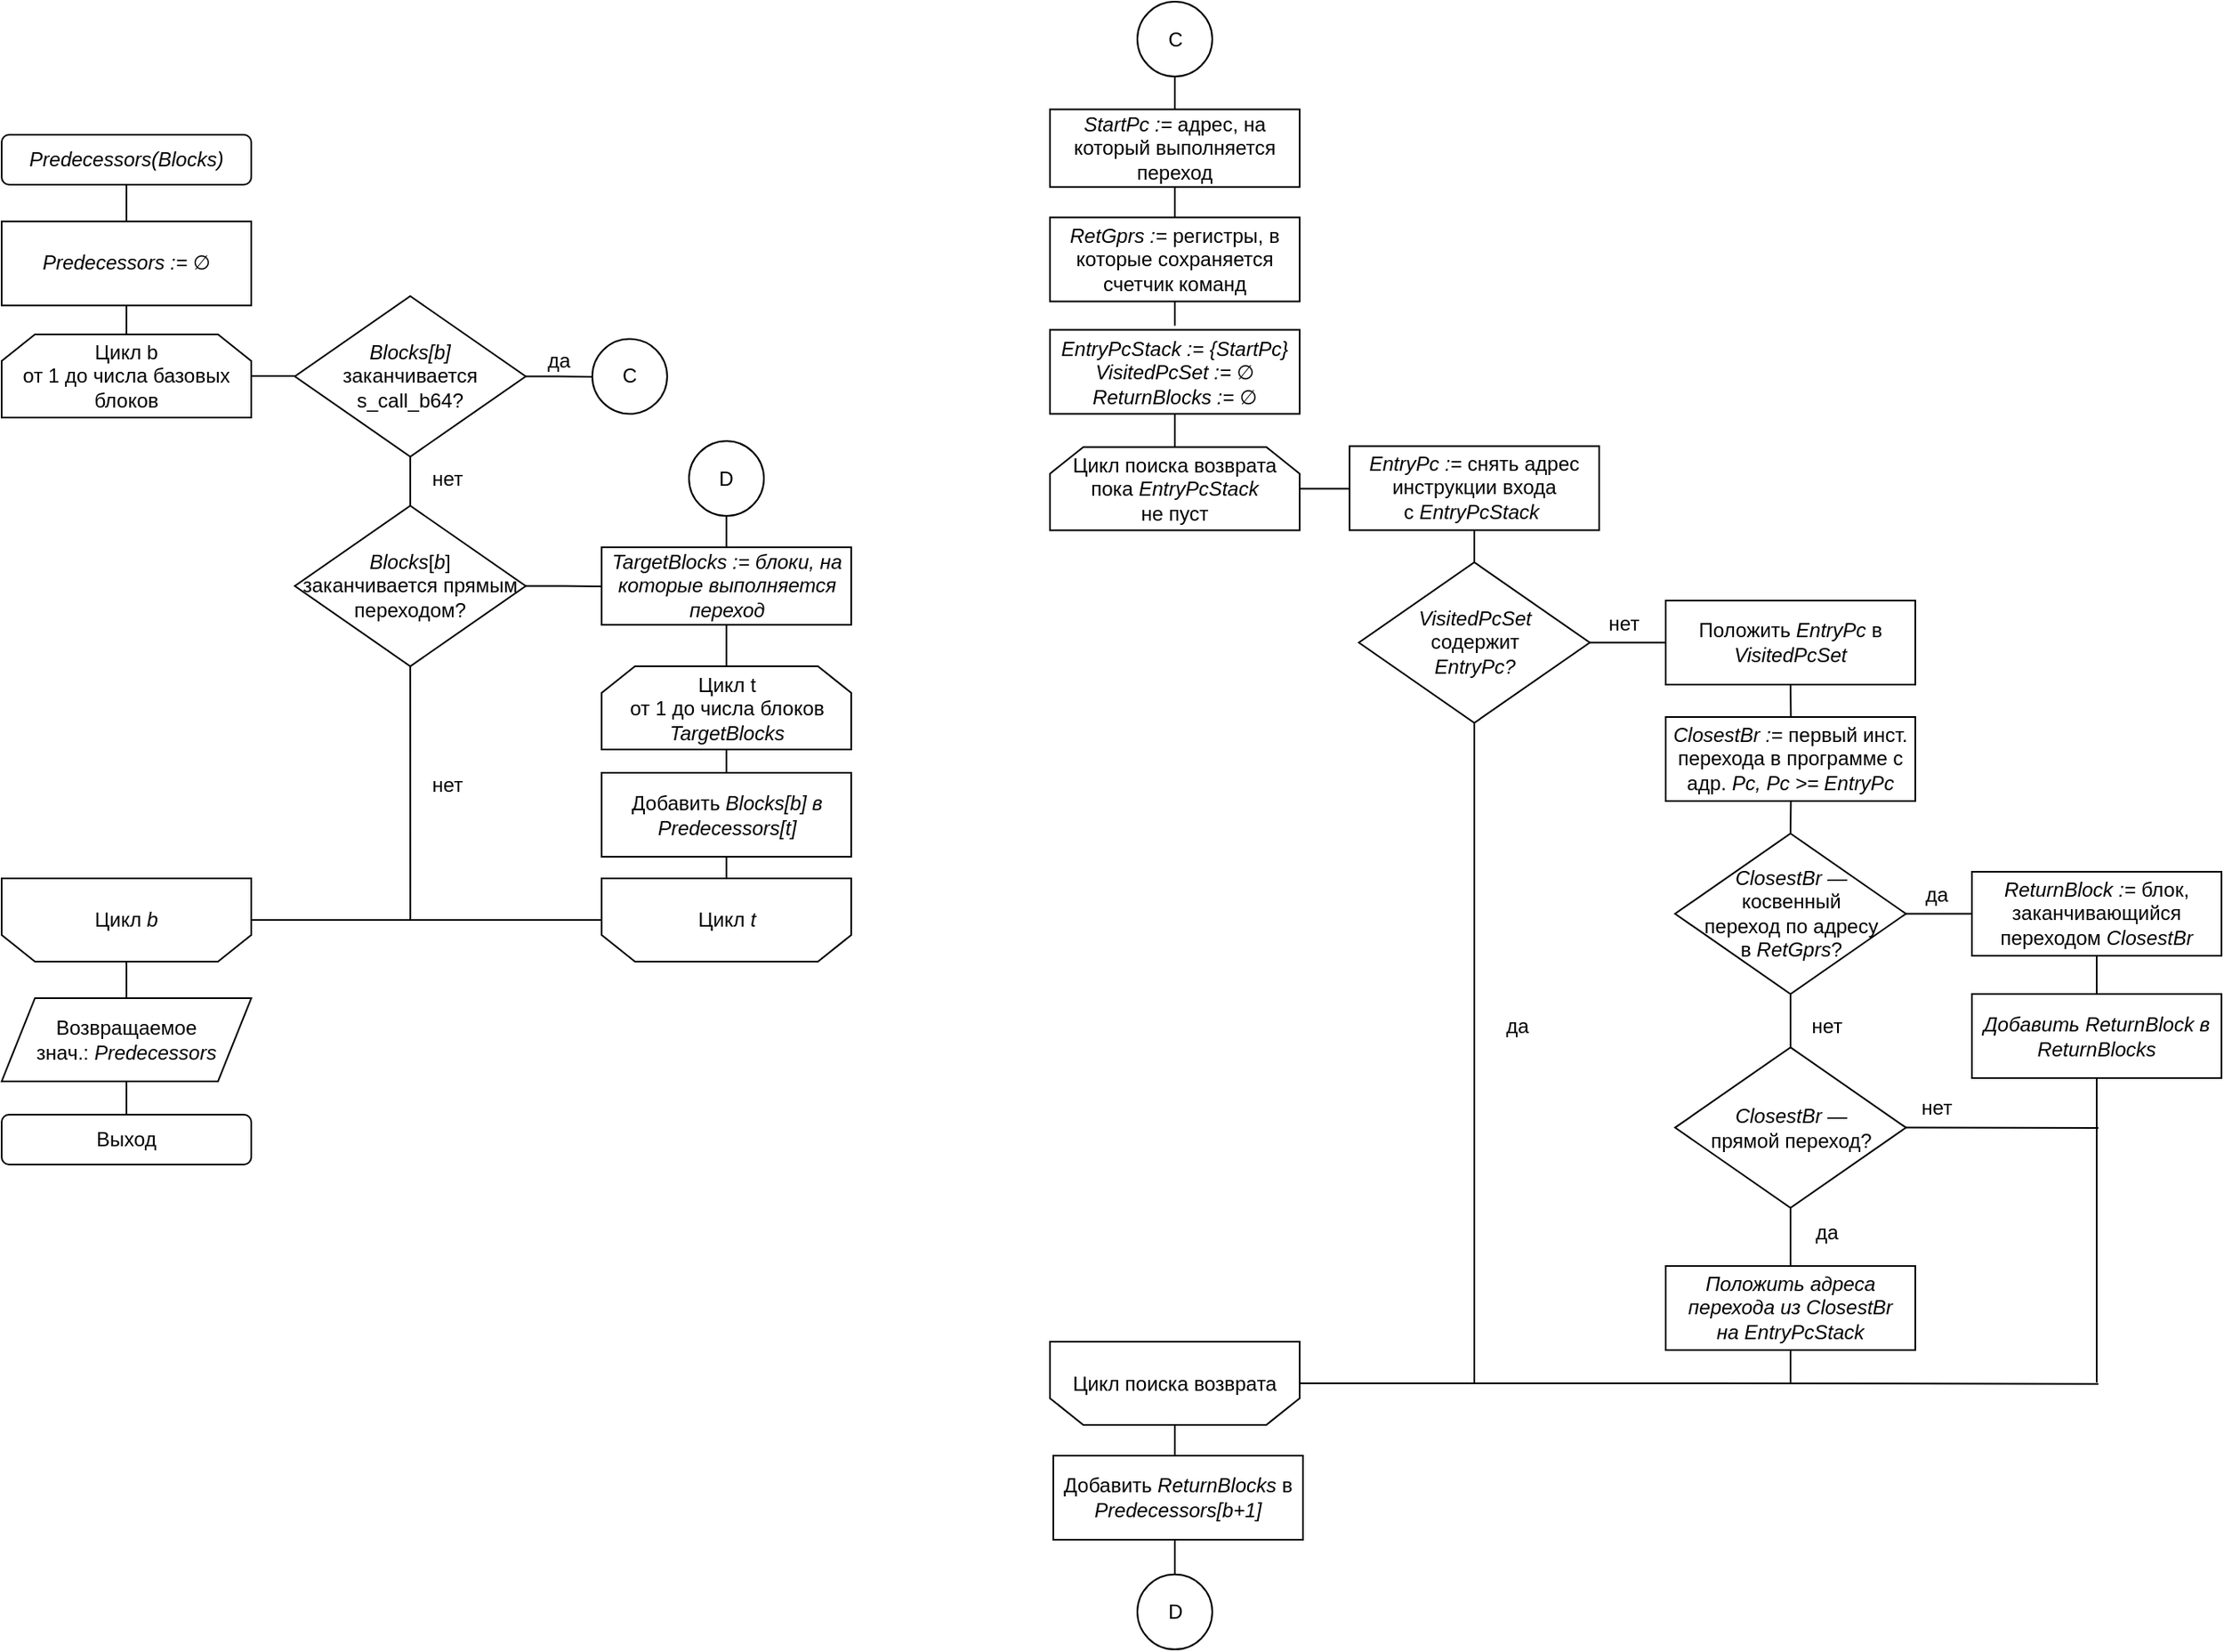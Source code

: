 <mxfile>
    <diagram id="kXjguaJR83eCiCNNUklo" name="Page-1">
        <mxGraphModel dx="-219" dy="1161" grid="0" gridSize="10" guides="1" tooltips="1" connect="1" arrows="1" fold="1" page="0" pageScale="1" pageWidth="850" pageHeight="1100" math="0" shadow="0">
            <root>
                <mxCell id="0"/>
                <mxCell id="1" parent="0"/>
                <mxCell id="536" style="edgeStyle=orthogonalEdgeStyle;rounded=0;orthogonalLoop=1;jettySize=auto;html=1;exitX=0.5;exitY=1;exitDx=0;exitDy=0;entryX=0.5;entryY=0;entryDx=0;entryDy=0;endArrow=none;endFill=0;" parent="1" source="567" target="539" edge="1">
                    <mxGeometry relative="1" as="geometry"/>
                </mxCell>
                <mxCell id="537" value="&lt;i&gt;Predecessors(Blocks)&lt;/i&gt;" style="rounded=1;whiteSpace=wrap;html=1;" parent="1" vertex="1">
                    <mxGeometry x="1260" y="-50" width="150" height="30" as="geometry"/>
                </mxCell>
                <mxCell id="647" style="edgeStyle=orthogonalEdgeStyle;rounded=0;orthogonalLoop=1;jettySize=auto;html=1;exitX=1;exitY=0.5;exitDx=0;exitDy=0;entryX=0;entryY=0.5;entryDx=0;entryDy=0;endArrow=none;endFill=0;" parent="1" source="539" target="628" edge="1">
                    <mxGeometry relative="1" as="geometry"/>
                </mxCell>
                <mxCell id="539" value="Цикл b&lt;br&gt;от 1 до числа базовых блоков" style="shape=loopLimit;whiteSpace=wrap;html=1;" parent="1" vertex="1">
                    <mxGeometry x="1260" y="70" width="150" height="50" as="geometry"/>
                </mxCell>
                <mxCell id="541" style="edgeStyle=orthogonalEdgeStyle;rounded=0;orthogonalLoop=1;jettySize=auto;html=1;exitX=0.5;exitY=1;exitDx=0;exitDy=0;entryX=0.5;entryY=0;entryDx=0;entryDy=0;endArrow=none;endFill=0;" parent="1" source="542" target="546" edge="1">
                    <mxGeometry relative="1" as="geometry"/>
                </mxCell>
                <mxCell id="542" value="Цикл&lt;i&gt;&amp;nbsp;b&lt;/i&gt;" style="shape=loopLimit;whiteSpace=wrap;html=1;flipV=1;" parent="1" vertex="1">
                    <mxGeometry x="1260" y="397" width="150" height="50" as="geometry"/>
                </mxCell>
                <mxCell id="544" value="Выход" style="rounded=1;whiteSpace=wrap;html=1;" parent="1" vertex="1">
                    <mxGeometry x="1260" y="539" width="150" height="30" as="geometry"/>
                </mxCell>
                <mxCell id="545" style="edgeStyle=orthogonalEdgeStyle;rounded=0;orthogonalLoop=1;jettySize=auto;html=1;exitX=0.5;exitY=1;exitDx=0;exitDy=0;entryX=0.5;entryY=0;entryDx=0;entryDy=0;endArrow=none;endFill=0;" parent="1" source="546" target="544" edge="1">
                    <mxGeometry relative="1" as="geometry"/>
                </mxCell>
                <mxCell id="546" value="Возвращаемое&lt;br&gt;знач.: &lt;i&gt;Predecessors&lt;/i&gt;" style="shape=parallelogram;perimeter=parallelogramPerimeter;whiteSpace=wrap;html=1;fixedSize=1;" parent="1" vertex="1">
                    <mxGeometry x="1260" y="469" width="150" height="50" as="geometry"/>
                </mxCell>
                <mxCell id="567" value="&lt;i&gt;Predecessors :=&amp;nbsp;&lt;/i&gt;∅" style="rounded=0;whiteSpace=wrap;html=1;" parent="1" vertex="1">
                    <mxGeometry x="1260" y="2.12" width="150" height="50.5" as="geometry"/>
                </mxCell>
                <mxCell id="568" style="edgeStyle=orthogonalEdgeStyle;rounded=0;orthogonalLoop=1;jettySize=auto;html=1;exitX=0.5;exitY=1;exitDx=0;exitDy=0;entryX=0.5;entryY=0;entryDx=0;entryDy=0;endArrow=none;endFill=0;" parent="1" source="537" target="567" edge="1">
                    <mxGeometry relative="1" as="geometry">
                        <mxPoint x="1335" y="-10" as="sourcePoint"/>
                        <mxPoint x="1335" y="70" as="targetPoint"/>
                    </mxGeometry>
                </mxCell>
                <mxCell id="615" style="edgeStyle=orthogonalEdgeStyle;rounded=0;orthogonalLoop=1;jettySize=auto;html=1;exitX=0.5;exitY=1;exitDx=0;exitDy=0;entryX=0.5;entryY=0;entryDx=0;entryDy=0;endArrow=none;endFill=0;" parent="1" source="586" target="593" edge="1">
                    <mxGeometry relative="1" as="geometry"/>
                </mxCell>
                <mxCell id="586" value="&lt;i&gt;StartPc := &lt;/i&gt;адрес, на который выполняется переход&lt;i&gt;&lt;br&gt;&lt;/i&gt;" style="rounded=0;whiteSpace=wrap;html=1;" parent="1" vertex="1">
                    <mxGeometry x="1890" y="-65.25" width="150" height="46.63" as="geometry"/>
                </mxCell>
                <mxCell id="638" style="edgeStyle=orthogonalEdgeStyle;rounded=0;orthogonalLoop=1;jettySize=auto;html=1;exitX=1;exitY=0.5;exitDx=0;exitDy=0;endArrow=none;endFill=0;" parent="1" source="587" edge="1">
                    <mxGeometry relative="1" as="geometry">
                        <mxPoint x="1620.56" y="221.448" as="targetPoint"/>
                    </mxGeometry>
                </mxCell>
                <mxCell id="652" style="edgeStyle=orthogonalEdgeStyle;rounded=0;orthogonalLoop=1;jettySize=auto;html=1;exitX=0.5;exitY=1;exitDx=0;exitDy=0;entryX=1;entryY=0.5;entryDx=0;entryDy=0;endArrow=none;endFill=0;" parent="1" source="587" target="542" edge="1">
                    <mxGeometry relative="1" as="geometry"/>
                </mxCell>
                <mxCell id="587" value="&lt;i&gt;Blocks&lt;/i&gt;[&lt;i&gt;b&lt;/i&gt;]&lt;br&gt;заканчивается прямым переходом?" style="rhombus;whiteSpace=wrap;html=1;" parent="1" vertex="1">
                    <mxGeometry x="1436.18" y="173" width="138.75" height="96.5" as="geometry"/>
                </mxCell>
                <mxCell id="606" style="edgeStyle=orthogonalEdgeStyle;rounded=0;orthogonalLoop=1;jettySize=auto;html=1;exitX=1;exitY=0.5;exitDx=0;exitDy=0;entryX=0;entryY=0.5;entryDx=0;entryDy=0;endArrow=none;endFill=0;" parent="1" source="589" target="590" edge="1">
                    <mxGeometry relative="1" as="geometry"/>
                </mxCell>
                <mxCell id="589" value="Цикл поиска возврата&lt;br&gt;пока&amp;nbsp;&lt;i&gt;EntryPcStack&lt;/i&gt;&lt;i&gt;&lt;br&gt;&lt;/i&gt;не пуст" style="shape=loopLimit;whiteSpace=wrap;html=1;" parent="1" vertex="1">
                    <mxGeometry x="1890" y="137.7" width="150" height="50" as="geometry"/>
                </mxCell>
                <mxCell id="666" style="edgeStyle=orthogonalEdgeStyle;rounded=0;orthogonalLoop=1;jettySize=auto;html=1;exitX=0.5;exitY=1;exitDx=0;exitDy=0;entryX=0.5;entryY=0;entryDx=0;entryDy=0;endArrow=none;endFill=0;" edge="1" parent="1" source="590" target="665">
                    <mxGeometry relative="1" as="geometry"/>
                </mxCell>
                <mxCell id="590" value="&lt;i&gt;EntryPc := &lt;/i&gt;снять адрес инструкции входа с&lt;i&gt;&amp;nbsp;&lt;/i&gt;&lt;i&gt;EntryPcStack&lt;/i&gt;&lt;i&gt;&amp;nbsp;&lt;br&gt;&lt;/i&gt;" style="rounded=0;whiteSpace=wrap;html=1;" parent="1" vertex="1">
                    <mxGeometry x="2070" y="137.2" width="150" height="50.5" as="geometry"/>
                </mxCell>
                <mxCell id="604" style="edgeStyle=orthogonalEdgeStyle;rounded=0;orthogonalLoop=1;jettySize=auto;html=1;exitX=0.5;exitY=1;exitDx=0;exitDy=0;entryX=0.5;entryY=0;entryDx=0;entryDy=0;endArrow=none;endFill=0;" parent="1" source="657" target="598" edge="1">
                    <mxGeometry relative="1" as="geometry"/>
                </mxCell>
                <mxCell id="612" style="edgeStyle=orthogonalEdgeStyle;rounded=0;orthogonalLoop=1;jettySize=auto;html=1;exitX=1;exitY=0.5;exitDx=0;exitDy=0;entryX=0;entryY=0.5;entryDx=0;entryDy=0;endArrow=none;endFill=0;" parent="1" source="591" edge="1">
                    <mxGeometry relative="1" as="geometry">
                        <mxPoint x="2444.37" y="418.25" as="targetPoint"/>
                    </mxGeometry>
                </mxCell>
                <mxCell id="591" value="&lt;i&gt;ClosestBr —&lt;br&gt;&lt;/i&gt;косвенный&lt;br&gt;переход по адресу&lt;br&gt;в &lt;i&gt;RetGprs&lt;/i&gt;?" style="rhombus;whiteSpace=wrap;html=1;" parent="1" vertex="1">
                    <mxGeometry x="2265.62" y="370.0" width="138.75" height="96.5" as="geometry"/>
                </mxCell>
                <mxCell id="616" style="edgeStyle=orthogonalEdgeStyle;rounded=0;orthogonalLoop=1;jettySize=auto;html=1;exitX=0.5;exitY=1;exitDx=0;exitDy=0;endArrow=none;endFill=0;" parent="1" source="593" edge="1">
                    <mxGeometry relative="1" as="geometry">
                        <mxPoint x="1965" y="64.7" as="targetPoint"/>
                    </mxGeometry>
                </mxCell>
                <mxCell id="593" value="&lt;i&gt;RetGprs :=&amp;nbsp;&lt;/i&gt;регистры, в которые сохраняется счетчик команд&lt;i&gt;&lt;br&gt;&lt;/i&gt;" style="rounded=0;whiteSpace=wrap;html=1;" parent="1" vertex="1">
                    <mxGeometry x="1890" y="-0.3" width="150" height="50.5" as="geometry"/>
                </mxCell>
                <mxCell id="617" style="edgeStyle=orthogonalEdgeStyle;rounded=0;orthogonalLoop=1;jettySize=auto;html=1;exitX=0.5;exitY=1;exitDx=0;exitDy=0;entryX=0.5;entryY=0;entryDx=0;entryDy=0;endArrow=none;endFill=0;" parent="1" target="589" edge="1">
                    <mxGeometry relative="1" as="geometry">
                        <mxPoint x="1965" y="112.33" as="sourcePoint"/>
                    </mxGeometry>
                </mxCell>
                <mxCell id="608" style="edgeStyle=orthogonalEdgeStyle;rounded=0;orthogonalLoop=1;jettySize=auto;html=1;exitX=0.5;exitY=1;exitDx=0;exitDy=0;entryX=0.5;entryY=0;entryDx=0;entryDy=0;endArrow=none;endFill=0;" parent="1" target="591" edge="1">
                    <mxGeometry relative="1" as="geometry">
                        <mxPoint x="2335" y="280.5" as="sourcePoint"/>
                    </mxGeometry>
                </mxCell>
                <mxCell id="675" style="edgeStyle=orthogonalEdgeStyle;rounded=0;orthogonalLoop=1;jettySize=auto;html=1;exitX=0.5;exitY=1;exitDx=0;exitDy=0;endArrow=none;endFill=0;" edge="1" parent="1" source="598">
                    <mxGeometry relative="1" as="geometry">
                        <mxPoint x="2335" y="700" as="targetPoint"/>
                    </mxGeometry>
                </mxCell>
                <mxCell id="598" value="&lt;i&gt;Положить адреса перехода из ClosestBr&lt;br&gt;на EntryPcStack&lt;br&gt;&lt;/i&gt;" style="rounded=0;whiteSpace=wrap;html=1;" parent="1" vertex="1">
                    <mxGeometry x="2260" y="630.0" width="150" height="50.5" as="geometry"/>
                </mxCell>
                <mxCell id="659" style="edgeStyle=orthogonalEdgeStyle;rounded=0;orthogonalLoop=1;jettySize=auto;html=1;exitX=0.5;exitY=1;exitDx=0;exitDy=0;entryX=0.5;entryY=0;entryDx=0;entryDy=0;endArrow=none;endFill=0;" parent="1" source="600" target="619" edge="1">
                    <mxGeometry relative="1" as="geometry"/>
                </mxCell>
                <mxCell id="600" value="&lt;i&gt;ReturnBlock := &lt;/i&gt;блок, заканчивающийся переходом&lt;i&gt; ClosestBr&lt;br&gt;&lt;/i&gt;" style="rounded=0;whiteSpace=wrap;html=1;" parent="1" vertex="1">
                    <mxGeometry x="2444" y="393.0" width="150" height="50.5" as="geometry"/>
                </mxCell>
                <mxCell id="620" style="edgeStyle=orthogonalEdgeStyle;rounded=0;orthogonalLoop=1;jettySize=auto;html=1;exitX=0.5;exitY=1;exitDx=0;exitDy=0;entryX=0.5;entryY=0;entryDx=0;entryDy=0;endArrow=none;endFill=0;" parent="1" source="601" edge="1">
                    <mxGeometry relative="1" as="geometry">
                        <mxPoint x="1965" y="744.0" as="targetPoint"/>
                    </mxGeometry>
                </mxCell>
                <mxCell id="677" style="edgeStyle=orthogonalEdgeStyle;rounded=0;orthogonalLoop=1;jettySize=auto;html=1;exitX=1;exitY=0.5;exitDx=0;exitDy=0;endArrow=none;endFill=0;" edge="1" parent="1" source="601">
                    <mxGeometry relative="1" as="geometry">
                        <mxPoint x="2520" y="700.833" as="targetPoint"/>
                    </mxGeometry>
                </mxCell>
                <mxCell id="601" value="Цикл поиска возврата" style="shape=loopLimit;whiteSpace=wrap;html=1;flipV=1;" parent="1" vertex="1">
                    <mxGeometry x="1890" y="675.5" width="150" height="50" as="geometry"/>
                </mxCell>
                <mxCell id="609" value="да" style="text;html=1;strokeColor=none;fillColor=none;align=center;verticalAlign=middle;whiteSpace=wrap;rounded=0;" parent="1" vertex="1">
                    <mxGeometry x="2403.37" y="396.75" width="40" height="20" as="geometry"/>
                </mxCell>
                <mxCell id="614" value="нет" style="text;html=1;strokeColor=none;fillColor=none;align=center;verticalAlign=middle;whiteSpace=wrap;rounded=0;" parent="1" vertex="1">
                    <mxGeometry x="2337" y="475.75" width="40" height="20" as="geometry"/>
                </mxCell>
                <mxCell id="656" style="edgeStyle=orthogonalEdgeStyle;rounded=0;orthogonalLoop=1;jettySize=auto;html=1;exitX=0.5;exitY=1;exitDx=0;exitDy=0;entryX=0.5;entryY=0;entryDx=0;entryDy=0;endArrow=none;endFill=0;" parent="1" source="618" target="655" edge="1">
                    <mxGeometry relative="1" as="geometry"/>
                </mxCell>
                <mxCell id="618" value="Добавить&lt;i&gt; ReturnBlocks &lt;/i&gt;в&lt;i&gt; Predecessors[b+1]&lt;br&gt;&lt;/i&gt;" style="rounded=0;whiteSpace=wrap;html=1;" parent="1" vertex="1">
                    <mxGeometry x="1892" y="744.0" width="150" height="50.5" as="geometry"/>
                </mxCell>
                <mxCell id="676" style="edgeStyle=orthogonalEdgeStyle;rounded=0;orthogonalLoop=1;jettySize=auto;html=1;exitX=0.5;exitY=1;exitDx=0;exitDy=0;endArrow=none;endFill=0;" edge="1" parent="1" source="619">
                    <mxGeometry relative="1" as="geometry">
                        <mxPoint x="2519" y="700" as="targetPoint"/>
                    </mxGeometry>
                </mxCell>
                <mxCell id="619" value="&lt;i&gt;Добавить ReturnBlock в ReturnBlocks&lt;br&gt;&lt;/i&gt;" style="rounded=0;whiteSpace=wrap;html=1;" parent="1" vertex="1">
                    <mxGeometry x="2444" y="466.5" width="150" height="50.5" as="geometry"/>
                </mxCell>
                <mxCell id="631" style="edgeStyle=orthogonalEdgeStyle;rounded=0;orthogonalLoop=1;jettySize=auto;html=1;exitX=1;exitY=0.5;exitDx=0;exitDy=0;entryX=1;entryY=1;entryDx=0;entryDy=0;endArrow=none;endFill=0;" parent="1" source="628" target="630" edge="1">
                    <mxGeometry relative="1" as="geometry">
                        <Array as="points">
                            <mxPoint x="1594.56" y="94.88"/>
                            <mxPoint x="1614.56" y="95.88"/>
                        </Array>
                    </mxGeometry>
                </mxCell>
                <mxCell id="633" style="edgeStyle=orthogonalEdgeStyle;rounded=0;orthogonalLoop=1;jettySize=auto;html=1;exitX=0.5;exitY=1;exitDx=0;exitDy=0;entryX=0.5;entryY=0;entryDx=0;entryDy=0;endArrow=none;endFill=0;" parent="1" source="628" target="587" edge="1">
                    <mxGeometry relative="1" as="geometry"/>
                </mxCell>
                <mxCell id="628" value="&lt;i&gt;Blocks[b]&lt;br&gt;&lt;/i&gt;заканчивается&lt;br&gt;s_call_b64?" style="rhombus;whiteSpace=wrap;html=1;" parent="1" vertex="1">
                    <mxGeometry x="1436.18" y="47" width="138.75" height="96.5" as="geometry"/>
                </mxCell>
                <mxCell id="629" value="С" style="ellipse;whiteSpace=wrap;html=1;aspect=fixed;" parent="1" vertex="1">
                    <mxGeometry x="1614.93" y="72.75" width="45" height="45" as="geometry"/>
                </mxCell>
                <mxCell id="630" value="да" style="text;html=1;strokeColor=none;fillColor=none;align=center;verticalAlign=middle;whiteSpace=wrap;rounded=0;" parent="1" vertex="1">
                    <mxGeometry x="1574.93" y="75.51" width="40" height="20" as="geometry"/>
                </mxCell>
                <mxCell id="634" value="нет" style="text;html=1;strokeColor=none;fillColor=none;align=center;verticalAlign=middle;whiteSpace=wrap;rounded=0;" parent="1" vertex="1">
                    <mxGeometry x="1507.56" y="146.62" width="40" height="20" as="geometry"/>
                </mxCell>
                <mxCell id="637" value="нет" style="text;html=1;strokeColor=none;fillColor=none;align=center;verticalAlign=middle;whiteSpace=wrap;rounded=0;" parent="1" vertex="1">
                    <mxGeometry x="1507.56" y="330.5" width="40" height="20" as="geometry"/>
                </mxCell>
                <mxCell id="642" style="edgeStyle=orthogonalEdgeStyle;rounded=0;orthogonalLoop=1;jettySize=auto;html=1;exitX=0.5;exitY=1;exitDx=0;exitDy=0;entryX=0.5;entryY=0;entryDx=0;entryDy=0;endArrow=none;endFill=0;" parent="1" source="639" target="641" edge="1">
                    <mxGeometry relative="1" as="geometry"/>
                </mxCell>
                <mxCell id="639" value="&lt;i&gt;TargetBlocks := блоки, на которые выполняется переход&lt;br&gt;&lt;/i&gt;" style="rounded=0;whiteSpace=wrap;html=1;" parent="1" vertex="1">
                    <mxGeometry x="1620.56" y="197.94" width="150" height="46.63" as="geometry"/>
                </mxCell>
                <mxCell id="650" style="edgeStyle=orthogonalEdgeStyle;rounded=0;orthogonalLoop=1;jettySize=auto;html=1;exitX=0.5;exitY=1;exitDx=0;exitDy=0;entryX=0.5;entryY=0;entryDx=0;entryDy=0;endArrow=none;endFill=0;" parent="1" source="641" target="643" edge="1">
                    <mxGeometry relative="1" as="geometry"/>
                </mxCell>
                <mxCell id="641" value="Цикл t&lt;br&gt;от 1 до числа блоков &lt;i&gt;TargetBlocks&lt;/i&gt;" style="shape=loopLimit;whiteSpace=wrap;html=1;" parent="1" vertex="1">
                    <mxGeometry x="1620.56" y="269.5" width="150" height="50" as="geometry"/>
                </mxCell>
                <mxCell id="651" style="edgeStyle=orthogonalEdgeStyle;rounded=0;orthogonalLoop=1;jettySize=auto;html=1;exitX=0.5;exitY=1;exitDx=0;exitDy=0;entryX=0.5;entryY=0;entryDx=0;entryDy=0;endArrow=none;endFill=0;" parent="1" source="643" target="645" edge="1">
                    <mxGeometry relative="1" as="geometry"/>
                </mxCell>
                <mxCell id="643" value="Добавить&lt;i&gt;&amp;nbsp;Blocks[b] в Predecessors[t]&lt;/i&gt;&lt;i&gt;&lt;br&gt;&lt;/i&gt;" style="rounded=0;whiteSpace=wrap;html=1;" parent="1" vertex="1">
                    <mxGeometry x="1620.56" y="333.5" width="150" height="50.5" as="geometry"/>
                </mxCell>
                <mxCell id="653" style="edgeStyle=orthogonalEdgeStyle;rounded=0;orthogonalLoop=1;jettySize=auto;html=1;exitX=0;exitY=0.5;exitDx=0;exitDy=0;entryX=1;entryY=0.5;entryDx=0;entryDy=0;endArrow=none;endFill=0;" parent="1" source="645" target="542" edge="1">
                    <mxGeometry relative="1" as="geometry"/>
                </mxCell>
                <mxCell id="645" value="Цикл&lt;i&gt;&amp;nbsp;t&lt;/i&gt;" style="shape=loopLimit;whiteSpace=wrap;html=1;flipV=1;" parent="1" vertex="1">
                    <mxGeometry x="1620.56" y="397" width="150" height="50" as="geometry"/>
                </mxCell>
                <mxCell id="654" value="" style="edgeStyle=orthogonalEdgeStyle;rounded=0;orthogonalLoop=1;jettySize=auto;html=1;endArrow=none;endFill=0;" parent="1" source="646" target="586" edge="1">
                    <mxGeometry relative="1" as="geometry"/>
                </mxCell>
                <mxCell id="646" value="С" style="ellipse;whiteSpace=wrap;html=1;aspect=fixed;" parent="1" vertex="1">
                    <mxGeometry x="1942.5" y="-130" width="45" height="45" as="geometry"/>
                </mxCell>
                <mxCell id="649" style="edgeStyle=orthogonalEdgeStyle;rounded=0;orthogonalLoop=1;jettySize=auto;html=1;exitX=0.5;exitY=1;exitDx=0;exitDy=0;entryX=0.5;entryY=0;entryDx=0;entryDy=0;endArrow=none;endFill=0;" parent="1" source="648" target="639" edge="1">
                    <mxGeometry relative="1" as="geometry"/>
                </mxCell>
                <mxCell id="648" value="D" style="ellipse;whiteSpace=wrap;html=1;aspect=fixed;" parent="1" vertex="1">
                    <mxGeometry x="1673.06" y="134.12" width="45" height="45" as="geometry"/>
                </mxCell>
                <mxCell id="655" value="D" style="ellipse;whiteSpace=wrap;html=1;aspect=fixed;" parent="1" vertex="1">
                    <mxGeometry x="1942.5" y="815.43" width="45" height="45" as="geometry"/>
                </mxCell>
                <mxCell id="661" style="edgeStyle=orthogonalEdgeStyle;rounded=0;orthogonalLoop=1;jettySize=auto;html=1;exitX=1;exitY=0.5;exitDx=0;exitDy=0;endArrow=none;endFill=0;" parent="1" source="657" edge="1">
                    <mxGeometry relative="1" as="geometry">
                        <mxPoint x="2520" y="547" as="targetPoint"/>
                        <Array as="points">
                            <mxPoint x="2520" y="547"/>
                        </Array>
                    </mxGeometry>
                </mxCell>
                <mxCell id="657" value="&lt;i&gt;ClosestBr —&lt;br&gt;&lt;/i&gt;прямой переход?" style="rhombus;whiteSpace=wrap;html=1;" parent="1" vertex="1">
                    <mxGeometry x="2265.62" y="498.55" width="138.75" height="96.5" as="geometry"/>
                </mxCell>
                <mxCell id="658" style="edgeStyle=orthogonalEdgeStyle;rounded=0;orthogonalLoop=1;jettySize=auto;html=1;exitX=0.5;exitY=1;exitDx=0;exitDy=0;entryX=0.5;entryY=0;entryDx=0;entryDy=0;endArrow=none;endFill=0;" parent="1" source="591" target="657" edge="1">
                    <mxGeometry relative="1" as="geometry">
                        <mxPoint x="2334.995" y="466.5" as="sourcePoint"/>
                        <mxPoint x="2335" y="631.93" as="targetPoint"/>
                    </mxGeometry>
                </mxCell>
                <mxCell id="662" value="нет" style="text;html=1;strokeColor=none;fillColor=none;align=center;verticalAlign=middle;whiteSpace=wrap;rounded=0;" parent="1" vertex="1">
                    <mxGeometry x="2403.37" y="525.0" width="40" height="20" as="geometry"/>
                </mxCell>
                <mxCell id="663" value="да" style="text;html=1;strokeColor=none;fillColor=none;align=center;verticalAlign=middle;whiteSpace=wrap;rounded=0;" parent="1" vertex="1">
                    <mxGeometry x="2337" y="600.0" width="40" height="20" as="geometry"/>
                </mxCell>
                <mxCell id="664" value="&lt;i&gt;EntryPcStack := {StartPc}&lt;br&gt;&lt;/i&gt;&lt;i&gt;VisitedPcSet :=&amp;nbsp;&lt;/i&gt;∅&lt;i&gt;&lt;br&gt;ReturnBlocks :=&amp;nbsp;&lt;/i&gt;∅&lt;i&gt;&lt;br&gt;&lt;/i&gt;" style="rounded=0;whiteSpace=wrap;html=1;" vertex="1" parent="1">
                    <mxGeometry x="1890" y="67.25" width="150" height="50.5" as="geometry"/>
                </mxCell>
                <mxCell id="668" style="edgeStyle=orthogonalEdgeStyle;rounded=0;orthogonalLoop=1;jettySize=auto;html=1;exitX=1;exitY=0.5;exitDx=0;exitDy=0;entryX=0;entryY=0.5;entryDx=0;entryDy=0;endArrow=none;endFill=0;" edge="1" parent="1">
                    <mxGeometry relative="1" as="geometry">
                        <mxPoint x="2214.37" y="255.25" as="sourcePoint"/>
                        <mxPoint x="2260" y="255.25" as="targetPoint"/>
                    </mxGeometry>
                </mxCell>
                <mxCell id="673" style="edgeStyle=orthogonalEdgeStyle;rounded=0;orthogonalLoop=1;jettySize=auto;html=1;exitX=0.5;exitY=1;exitDx=0;exitDy=0;endArrow=none;endFill=0;" edge="1" parent="1" source="665">
                    <mxGeometry relative="1" as="geometry">
                        <mxPoint x="2145" y="700" as="targetPoint"/>
                    </mxGeometry>
                </mxCell>
                <mxCell id="665" value="&lt;i&gt;VisitedPcSet&lt;/i&gt;&lt;br&gt;содержит&lt;br&gt;&lt;i&gt;EntryPc?&lt;/i&gt;" style="rhombus;whiteSpace=wrap;html=1;" vertex="1" parent="1">
                    <mxGeometry x="2075.62" y="207.0" width="138.75" height="96.5" as="geometry"/>
                </mxCell>
                <mxCell id="669" value="Положить&lt;i&gt; EntryPc&lt;/i&gt; в&lt;i&gt; VisitedPcSet&lt;br&gt;&lt;/i&gt;" style="rounded=0;whiteSpace=wrap;html=1;" vertex="1" parent="1">
                    <mxGeometry x="2260" y="230.0" width="150" height="50.5" as="geometry"/>
                </mxCell>
                <mxCell id="670" value="&lt;i&gt;ClosestBr := &lt;/i&gt;первый инст. перехода в программе&amp;nbsp;с адр.&lt;i&gt;&amp;nbsp;Pc, Pc &amp;gt;= EntryPc&lt;br&gt;&lt;/i&gt;" style="rounded=0;whiteSpace=wrap;html=1;" vertex="1" parent="1">
                    <mxGeometry x="2260" y="300.0" width="150" height="50.5" as="geometry"/>
                </mxCell>
                <mxCell id="674" value="нет" style="text;html=1;strokeColor=none;fillColor=none;align=center;verticalAlign=middle;whiteSpace=wrap;rounded=0;" vertex="1" parent="1">
                    <mxGeometry x="2215.37" y="234.0" width="40" height="20" as="geometry"/>
                </mxCell>
                <mxCell id="678" value="да" style="text;html=1;strokeColor=none;fillColor=none;align=center;verticalAlign=middle;whiteSpace=wrap;rounded=0;" vertex="1" parent="1">
                    <mxGeometry x="2151" y="475.75" width="40" height="20" as="geometry"/>
                </mxCell>
            </root>
        </mxGraphModel>
    </diagram>
</mxfile>
